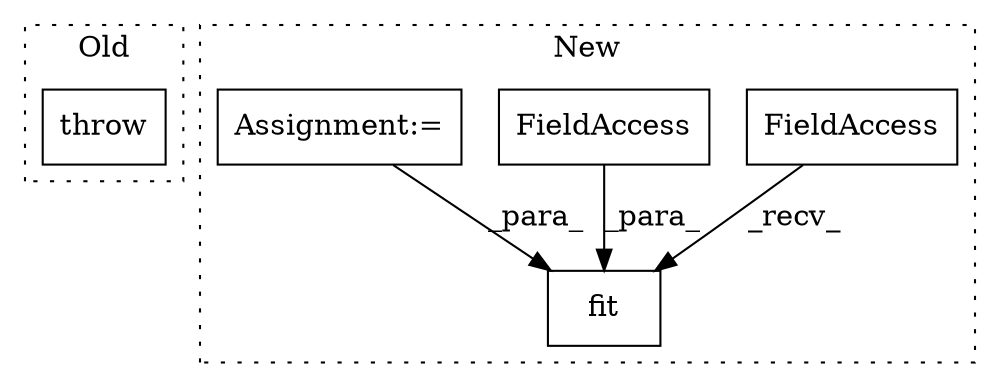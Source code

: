 digraph G {
subgraph cluster0 {
1 [label="throw" a="53" s="1082" l="6" shape="box"];
label = "Old";
style="dotted";
}
subgraph cluster1 {
2 [label="fit" a="32" s="1230,1270" l="4,1" shape="box"];
3 [label="FieldAccess" a="22" s="1219" l="10" shape="box"];
4 [label="FieldAccess" a="22" s="1264" l="6" shape="box"];
5 [label="Assignment:=" a="7" s="1086" l="14" shape="box"];
label = "New";
style="dotted";
}
3 -> 2 [label="_recv_"];
4 -> 2 [label="_para_"];
5 -> 2 [label="_para_"];
}